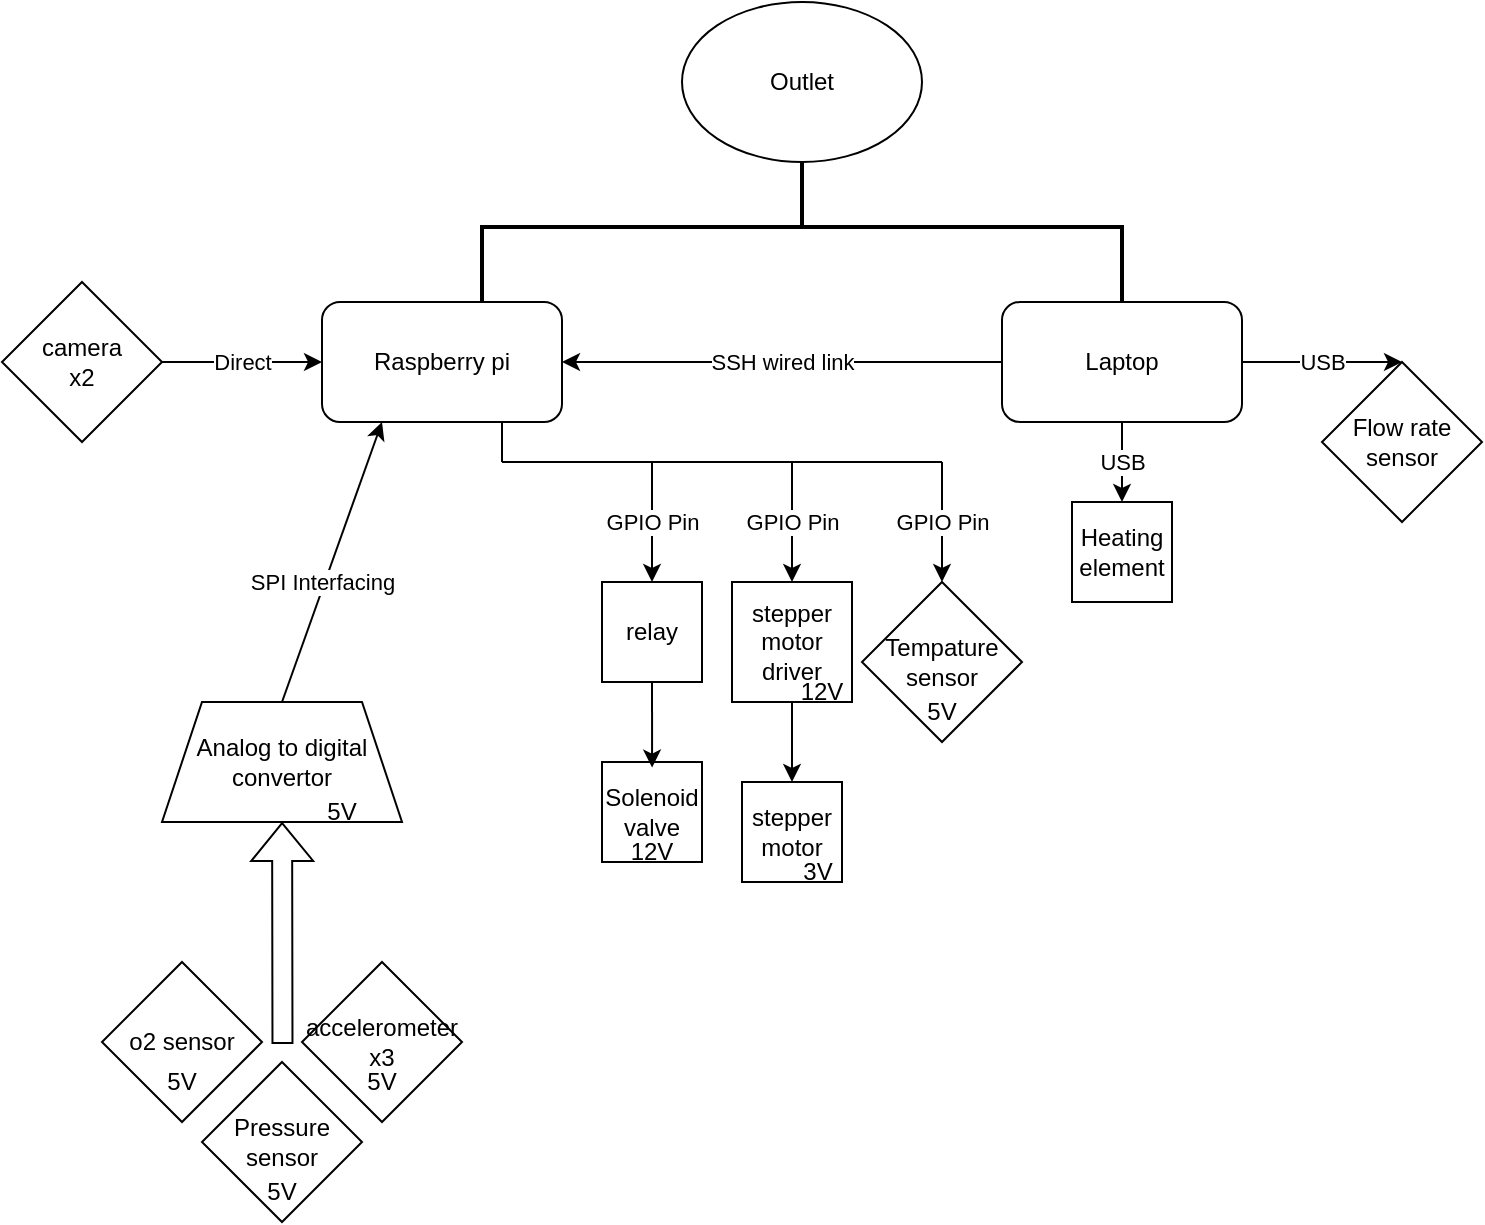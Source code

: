 <mxfile version="26.0.15">
  <diagram name="Page-1" id="YJ0w5OOb5MMrRhxXJpHU">
    <mxGraphModel dx="1034" dy="458" grid="1" gridSize="10" guides="1" tooltips="1" connect="1" arrows="1" fold="1" page="1" pageScale="1" pageWidth="850" pageHeight="1100" math="0" shadow="0">
      <root>
        <mxCell id="0" />
        <mxCell id="1" parent="0" />
        <mxCell id="1Xpbm5RaT5LmgZ4Uot8s-2" value="" style="strokeWidth=2;html=1;shape=mxgraph.flowchart.annotation_2;align=left;labelPosition=right;pointerEvents=1;rotation=90;" parent="1" vertex="1">
          <mxGeometry x="372.5" y="-37.5" width="75" height="320" as="geometry" />
        </mxCell>
        <mxCell id="1Xpbm5RaT5LmgZ4Uot8s-25" value="Outlet" style="ellipse;whiteSpace=wrap;html=1;" parent="1" vertex="1">
          <mxGeometry x="350" y="10" width="120" height="80" as="geometry" />
        </mxCell>
        <mxCell id="1Xpbm5RaT5LmgZ4Uot8s-26" value="Laptop" style="rounded=1;whiteSpace=wrap;html=1;" parent="1" vertex="1">
          <mxGeometry x="510" y="160" width="120" height="60" as="geometry" />
        </mxCell>
        <mxCell id="1Xpbm5RaT5LmgZ4Uot8s-27" value="Raspberry pi" style="rounded=1;whiteSpace=wrap;html=1;" parent="1" vertex="1">
          <mxGeometry x="170" y="160" width="120" height="60" as="geometry" />
        </mxCell>
        <mxCell id="1Xpbm5RaT5LmgZ4Uot8s-29" value="" style="endArrow=classic;html=1;rounded=0;exitX=0;exitY=0.5;exitDx=0;exitDy=0;entryX=1;entryY=0.5;entryDx=0;entryDy=0;" parent="1" source="1Xpbm5RaT5LmgZ4Uot8s-26" target="1Xpbm5RaT5LmgZ4Uot8s-27" edge="1">
          <mxGeometry relative="1" as="geometry">
            <mxPoint x="255" y="290" as="sourcePoint" />
            <mxPoint x="160" y="290" as="targetPoint" />
          </mxGeometry>
        </mxCell>
        <mxCell id="1Xpbm5RaT5LmgZ4Uot8s-30" value="SSH wired link" style="edgeLabel;resizable=0;html=1;;align=center;verticalAlign=middle;" parent="1Xpbm5RaT5LmgZ4Uot8s-29" connectable="0" vertex="1">
          <mxGeometry relative="1" as="geometry" />
        </mxCell>
        <mxCell id="1Xpbm5RaT5LmgZ4Uot8s-38" value="Heating element" style="whiteSpace=wrap;html=1;aspect=fixed;" parent="1" vertex="1">
          <mxGeometry x="545" y="260" width="50" height="50" as="geometry" />
        </mxCell>
        <mxCell id="1Xpbm5RaT5LmgZ4Uot8s-39" value="Solenoid valve" style="whiteSpace=wrap;html=1;aspect=fixed;" parent="1" vertex="1">
          <mxGeometry x="310" y="390" width="50" height="50" as="geometry" />
        </mxCell>
        <mxCell id="1Xpbm5RaT5LmgZ4Uot8s-40" value="stepper motor driver" style="whiteSpace=wrap;html=1;aspect=fixed;" parent="1" vertex="1">
          <mxGeometry x="375" y="300" width="60" height="60" as="geometry" />
        </mxCell>
        <mxCell id="1Xpbm5RaT5LmgZ4Uot8s-41" value="Flow rate sensor" style="rhombus;whiteSpace=wrap;html=1;" parent="1" vertex="1">
          <mxGeometry x="670" y="190" width="80" height="80" as="geometry" />
        </mxCell>
        <mxCell id="1Xpbm5RaT5LmgZ4Uot8s-42" value="Tempature sensor" style="rhombus;whiteSpace=wrap;html=1;" parent="1" vertex="1">
          <mxGeometry x="440" y="300" width="80" height="80" as="geometry" />
        </mxCell>
        <mxCell id="1Xpbm5RaT5LmgZ4Uot8s-43" value="Pressure sensor" style="rhombus;whiteSpace=wrap;html=1;" parent="1" vertex="1">
          <mxGeometry x="110" y="540" width="80" height="80" as="geometry" />
        </mxCell>
        <mxCell id="1Xpbm5RaT5LmgZ4Uot8s-44" value="stepper motor" style="whiteSpace=wrap;html=1;aspect=fixed;" parent="1" vertex="1">
          <mxGeometry x="380" y="400" width="50" height="50" as="geometry" />
        </mxCell>
        <mxCell id="1Xpbm5RaT5LmgZ4Uot8s-45" value="accelerometer&lt;div&gt;x3&lt;/div&gt;" style="rhombus;whiteSpace=wrap;html=1;" parent="1" vertex="1">
          <mxGeometry x="160" y="490" width="80" height="80" as="geometry" />
        </mxCell>
        <mxCell id="1Xpbm5RaT5LmgZ4Uot8s-46" value="camera&lt;div&gt;x2&lt;/div&gt;" style="rhombus;whiteSpace=wrap;html=1;" parent="1" vertex="1">
          <mxGeometry x="10" y="150" width="80" height="80" as="geometry" />
        </mxCell>
        <mxCell id="1Xpbm5RaT5LmgZ4Uot8s-47" value="o2 sensor" style="rhombus;whiteSpace=wrap;html=1;" parent="1" vertex="1">
          <mxGeometry x="60" y="490" width="80" height="80" as="geometry" />
        </mxCell>
        <mxCell id="1Xpbm5RaT5LmgZ4Uot8s-49" value="" style="endArrow=classic;html=1;rounded=0;exitX=1;exitY=0.5;exitDx=0;exitDy=0;entryX=0.5;entryY=0;entryDx=0;entryDy=0;" parent="1" source="1Xpbm5RaT5LmgZ4Uot8s-26" target="1Xpbm5RaT5LmgZ4Uot8s-41" edge="1">
          <mxGeometry relative="1" as="geometry">
            <mxPoint x="530" y="240" as="sourcePoint" />
            <mxPoint x="630" y="240" as="targetPoint" />
          </mxGeometry>
        </mxCell>
        <mxCell id="1Xpbm5RaT5LmgZ4Uot8s-50" value="USB" style="edgeLabel;resizable=0;html=1;;align=center;verticalAlign=middle;" parent="1Xpbm5RaT5LmgZ4Uot8s-49" connectable="0" vertex="1">
          <mxGeometry relative="1" as="geometry" />
        </mxCell>
        <mxCell id="1Xpbm5RaT5LmgZ4Uot8s-53" value="Analog to digital convertor" style="shape=trapezoid;perimeter=trapezoidPerimeter;whiteSpace=wrap;html=1;fixedSize=1;" parent="1" vertex="1">
          <mxGeometry x="90" y="360" width="120" height="60" as="geometry" />
        </mxCell>
        <mxCell id="1Xpbm5RaT5LmgZ4Uot8s-54" value="" style="endArrow=classic;html=1;rounded=0;entryX=0.25;entryY=1;entryDx=0;entryDy=0;exitX=0.5;exitY=0;exitDx=0;exitDy=0;" parent="1" source="1Xpbm5RaT5LmgZ4Uot8s-53" target="1Xpbm5RaT5LmgZ4Uot8s-27" edge="1">
          <mxGeometry relative="1" as="geometry">
            <mxPoint x="210" y="280" as="sourcePoint" />
            <mxPoint x="280" y="440" as="targetPoint" />
          </mxGeometry>
        </mxCell>
        <mxCell id="1Xpbm5RaT5LmgZ4Uot8s-55" value="SPI Interfacing" style="edgeLabel;resizable=0;html=1;;align=center;verticalAlign=middle;" parent="1Xpbm5RaT5LmgZ4Uot8s-54" connectable="0" vertex="1">
          <mxGeometry relative="1" as="geometry">
            <mxPoint x="-5" y="10" as="offset" />
          </mxGeometry>
        </mxCell>
        <mxCell id="1Xpbm5RaT5LmgZ4Uot8s-57" value="" style="endArrow=classic;html=1;rounded=0;entryX=0;entryY=0.5;entryDx=0;entryDy=0;exitX=1;exitY=0.5;exitDx=0;exitDy=0;" parent="1" source="1Xpbm5RaT5LmgZ4Uot8s-46" target="1Xpbm5RaT5LmgZ4Uot8s-27" edge="1">
          <mxGeometry relative="1" as="geometry">
            <mxPoint x="110" y="240" as="sourcePoint" />
            <mxPoint x="310" y="270" as="targetPoint" />
          </mxGeometry>
        </mxCell>
        <mxCell id="1Xpbm5RaT5LmgZ4Uot8s-58" value="Direct" style="edgeLabel;resizable=0;html=1;;align=center;verticalAlign=middle;" parent="1Xpbm5RaT5LmgZ4Uot8s-57" connectable="0" vertex="1">
          <mxGeometry relative="1" as="geometry" />
        </mxCell>
        <mxCell id="1Xpbm5RaT5LmgZ4Uot8s-63" value="" style="shape=flexArrow;endArrow=classic;html=1;rounded=0;exitX=-0.122;exitY=0.512;exitDx=0;exitDy=0;exitPerimeter=0;" parent="1" source="1Xpbm5RaT5LmgZ4Uot8s-45" target="1Xpbm5RaT5LmgZ4Uot8s-53" edge="1">
          <mxGeometry width="50" height="50" relative="1" as="geometry">
            <mxPoint x="140" y="650" as="sourcePoint" />
            <mxPoint x="150" y="530" as="targetPoint" />
          </mxGeometry>
        </mxCell>
        <mxCell id="xckaXHNHns_Uvy5kijRI-1" value="" style="endArrow=none;html=1;rounded=0;" parent="1" edge="1">
          <mxGeometry width="50" height="50" relative="1" as="geometry">
            <mxPoint x="260" y="240" as="sourcePoint" />
            <mxPoint x="480" y="240" as="targetPoint" />
          </mxGeometry>
        </mxCell>
        <mxCell id="xckaXHNHns_Uvy5kijRI-2" value="" style="endArrow=classic;html=1;rounded=0;entryX=0.5;entryY=0;entryDx=0;entryDy=0;" parent="1" target="xckaXHNHns_Uvy5kijRI-6" edge="1">
          <mxGeometry relative="1" as="geometry">
            <mxPoint x="335" y="240" as="sourcePoint" />
            <mxPoint x="330" y="290" as="targetPoint" />
          </mxGeometry>
        </mxCell>
        <mxCell id="xckaXHNHns_Uvy5kijRI-3" value="GPIO Pin" style="edgeLabel;resizable=0;html=1;;align=center;verticalAlign=middle;" parent="xckaXHNHns_Uvy5kijRI-2" connectable="0" vertex="1">
          <mxGeometry relative="1" as="geometry" />
        </mxCell>
        <mxCell id="xckaXHNHns_Uvy5kijRI-6" value="relay" style="whiteSpace=wrap;html=1;aspect=fixed;" parent="1" vertex="1">
          <mxGeometry x="310" y="300" width="50" height="50" as="geometry" />
        </mxCell>
        <mxCell id="xckaXHNHns_Uvy5kijRI-7" value="" style="endArrow=classic;html=1;rounded=0;exitX=0.5;exitY=1;exitDx=0;exitDy=0;entryX=0.501;entryY=0.056;entryDx=0;entryDy=0;entryPerimeter=0;" parent="1" source="xckaXHNHns_Uvy5kijRI-6" target="1Xpbm5RaT5LmgZ4Uot8s-39" edge="1">
          <mxGeometry width="50" height="50" relative="1" as="geometry">
            <mxPoint x="360" y="390" as="sourcePoint" />
            <mxPoint x="410" y="340" as="targetPoint" />
          </mxGeometry>
        </mxCell>
        <mxCell id="xckaXHNHns_Uvy5kijRI-8" value="" style="endArrow=classic;html=1;rounded=0;exitX=0.5;exitY=1;exitDx=0;exitDy=0;" parent="1" source="1Xpbm5RaT5LmgZ4Uot8s-40" target="1Xpbm5RaT5LmgZ4Uot8s-44" edge="1">
          <mxGeometry width="50" height="50" relative="1" as="geometry">
            <mxPoint x="360" y="390" as="sourcePoint" />
            <mxPoint x="410" y="340" as="targetPoint" />
          </mxGeometry>
        </mxCell>
        <mxCell id="xckaXHNHns_Uvy5kijRI-10" value="" style="endArrow=classic;html=1;rounded=0;" parent="1" target="1Xpbm5RaT5LmgZ4Uot8s-42" edge="1">
          <mxGeometry relative="1" as="geometry">
            <mxPoint x="480" y="240" as="sourcePoint" />
            <mxPoint x="487.38" y="300" as="targetPoint" />
          </mxGeometry>
        </mxCell>
        <mxCell id="xckaXHNHns_Uvy5kijRI-11" value="GPIO Pin" style="edgeLabel;resizable=0;html=1;;align=center;verticalAlign=middle;" parent="xckaXHNHns_Uvy5kijRI-10" connectable="0" vertex="1">
          <mxGeometry relative="1" as="geometry" />
        </mxCell>
        <mxCell id="xckaXHNHns_Uvy5kijRI-14" value="" style="endArrow=classic;html=1;rounded=0;exitX=0.5;exitY=1;exitDx=0;exitDy=0;entryX=0.5;entryY=0;entryDx=0;entryDy=0;" parent="1" source="1Xpbm5RaT5LmgZ4Uot8s-26" target="1Xpbm5RaT5LmgZ4Uot8s-38" edge="1">
          <mxGeometry relative="1" as="geometry">
            <mxPoint x="350" y="290" as="sourcePoint" />
            <mxPoint x="450" y="290" as="targetPoint" />
          </mxGeometry>
        </mxCell>
        <mxCell id="xckaXHNHns_Uvy5kijRI-15" value="USB" style="edgeLabel;resizable=0;html=1;;align=center;verticalAlign=middle;" parent="xckaXHNHns_Uvy5kijRI-14" connectable="0" vertex="1">
          <mxGeometry relative="1" as="geometry" />
        </mxCell>
        <mxCell id="xckaXHNHns_Uvy5kijRI-16" value="" style="endArrow=none;html=1;rounded=0;entryX=0.75;entryY=1;entryDx=0;entryDy=0;" parent="1" target="1Xpbm5RaT5LmgZ4Uot8s-27" edge="1">
          <mxGeometry width="50" height="50" relative="1" as="geometry">
            <mxPoint x="260" y="240" as="sourcePoint" />
            <mxPoint x="420" y="270" as="targetPoint" />
          </mxGeometry>
        </mxCell>
        <mxCell id="xckaXHNHns_Uvy5kijRI-17" value="&lt;font style=&quot;color: light-dark(rgb(0, 0, 0), rgb(204, 0, 0));&quot;&gt;5V&lt;/font&gt;" style="text;html=1;align=center;verticalAlign=middle;whiteSpace=wrap;rounded=0;strokeColor=none;" parent="1" vertex="1">
          <mxGeometry x="150" y="400" width="60" height="30" as="geometry" />
        </mxCell>
        <mxCell id="xckaXHNHns_Uvy5kijRI-18" value="&lt;font style=&quot;color: light-dark(rgb(0, 0, 0), rgb(204, 0, 0));&quot;&gt;5V&lt;/font&gt;" style="text;html=1;align=center;verticalAlign=middle;whiteSpace=wrap;rounded=0;strokeColor=none;" parent="1" vertex="1">
          <mxGeometry x="450" y="350" width="60" height="30" as="geometry" />
        </mxCell>
        <mxCell id="xckaXHNHns_Uvy5kijRI-19" value="&lt;font style=&quot;color: light-dark(rgb(0, 0, 0), rgb(204, 0, 0));&quot;&gt;5V&lt;/font&gt;" style="text;html=1;align=center;verticalAlign=middle;whiteSpace=wrap;rounded=0;strokeColor=none;" parent="1" vertex="1">
          <mxGeometry x="170" y="535" width="60" height="30" as="geometry" />
        </mxCell>
        <mxCell id="xckaXHNHns_Uvy5kijRI-20" value="&lt;font style=&quot;color: light-dark(rgb(0, 0, 0), rgb(204, 0, 0));&quot;&gt;5V&lt;/font&gt;" style="text;html=1;align=center;verticalAlign=middle;whiteSpace=wrap;rounded=0;strokeColor=none;" parent="1" vertex="1">
          <mxGeometry x="120" y="590" width="60" height="30" as="geometry" />
        </mxCell>
        <mxCell id="xckaXHNHns_Uvy5kijRI-21" value="&lt;font style=&quot;color: light-dark(rgb(0, 0, 0), rgb(204, 0, 0));&quot;&gt;5V&lt;/font&gt;" style="text;html=1;align=center;verticalAlign=middle;whiteSpace=wrap;rounded=0;strokeColor=none;" parent="1" vertex="1">
          <mxGeometry x="70" y="535" width="60" height="30" as="geometry" />
        </mxCell>
        <mxCell id="xckaXHNHns_Uvy5kijRI-22" value="&lt;font style=&quot;color: light-dark(rgb(0, 0, 0), rgb(204, 0, 0));&quot;&gt;12V&lt;/font&gt;" style="text;html=1;align=center;verticalAlign=middle;whiteSpace=wrap;rounded=0;strokeColor=none;" parent="1" vertex="1">
          <mxGeometry x="305" y="420" width="60" height="30" as="geometry" />
        </mxCell>
        <mxCell id="xckaXHNHns_Uvy5kijRI-24" value="&lt;font style=&quot;color: light-dark(rgb(0, 0, 0), rgb(204, 0, 0));&quot;&gt;12V&lt;/font&gt;" style="text;html=1;align=center;verticalAlign=middle;whiteSpace=wrap;rounded=0;strokeColor=none;" parent="1" vertex="1">
          <mxGeometry x="390" y="340" width="60" height="30" as="geometry" />
        </mxCell>
        <mxCell id="xckaXHNHns_Uvy5kijRI-27" value="&lt;font style=&quot;color: light-dark(rgb(0, 0, 0), rgb(204, 0, 0));&quot;&gt;3V&lt;/font&gt;" style="text;html=1;align=center;verticalAlign=middle;whiteSpace=wrap;rounded=0;strokeColor=none;" parent="1" vertex="1">
          <mxGeometry x="387.5" y="430" width="60" height="30" as="geometry" />
        </mxCell>
        <mxCell id="xckaXHNHns_Uvy5kijRI-28" value="" style="endArrow=classic;html=1;rounded=0;entryX=0.5;entryY=0;entryDx=0;entryDy=0;" parent="1" target="1Xpbm5RaT5LmgZ4Uot8s-40" edge="1">
          <mxGeometry relative="1" as="geometry">
            <mxPoint x="405" y="240" as="sourcePoint" />
            <mxPoint x="460" y="290" as="targetPoint" />
          </mxGeometry>
        </mxCell>
        <mxCell id="xckaXHNHns_Uvy5kijRI-29" value="GPIO Pin" style="edgeLabel;resizable=0;html=1;;align=center;verticalAlign=middle;" parent="xckaXHNHns_Uvy5kijRI-28" connectable="0" vertex="1">
          <mxGeometry relative="1" as="geometry" />
        </mxCell>
      </root>
    </mxGraphModel>
  </diagram>
</mxfile>
